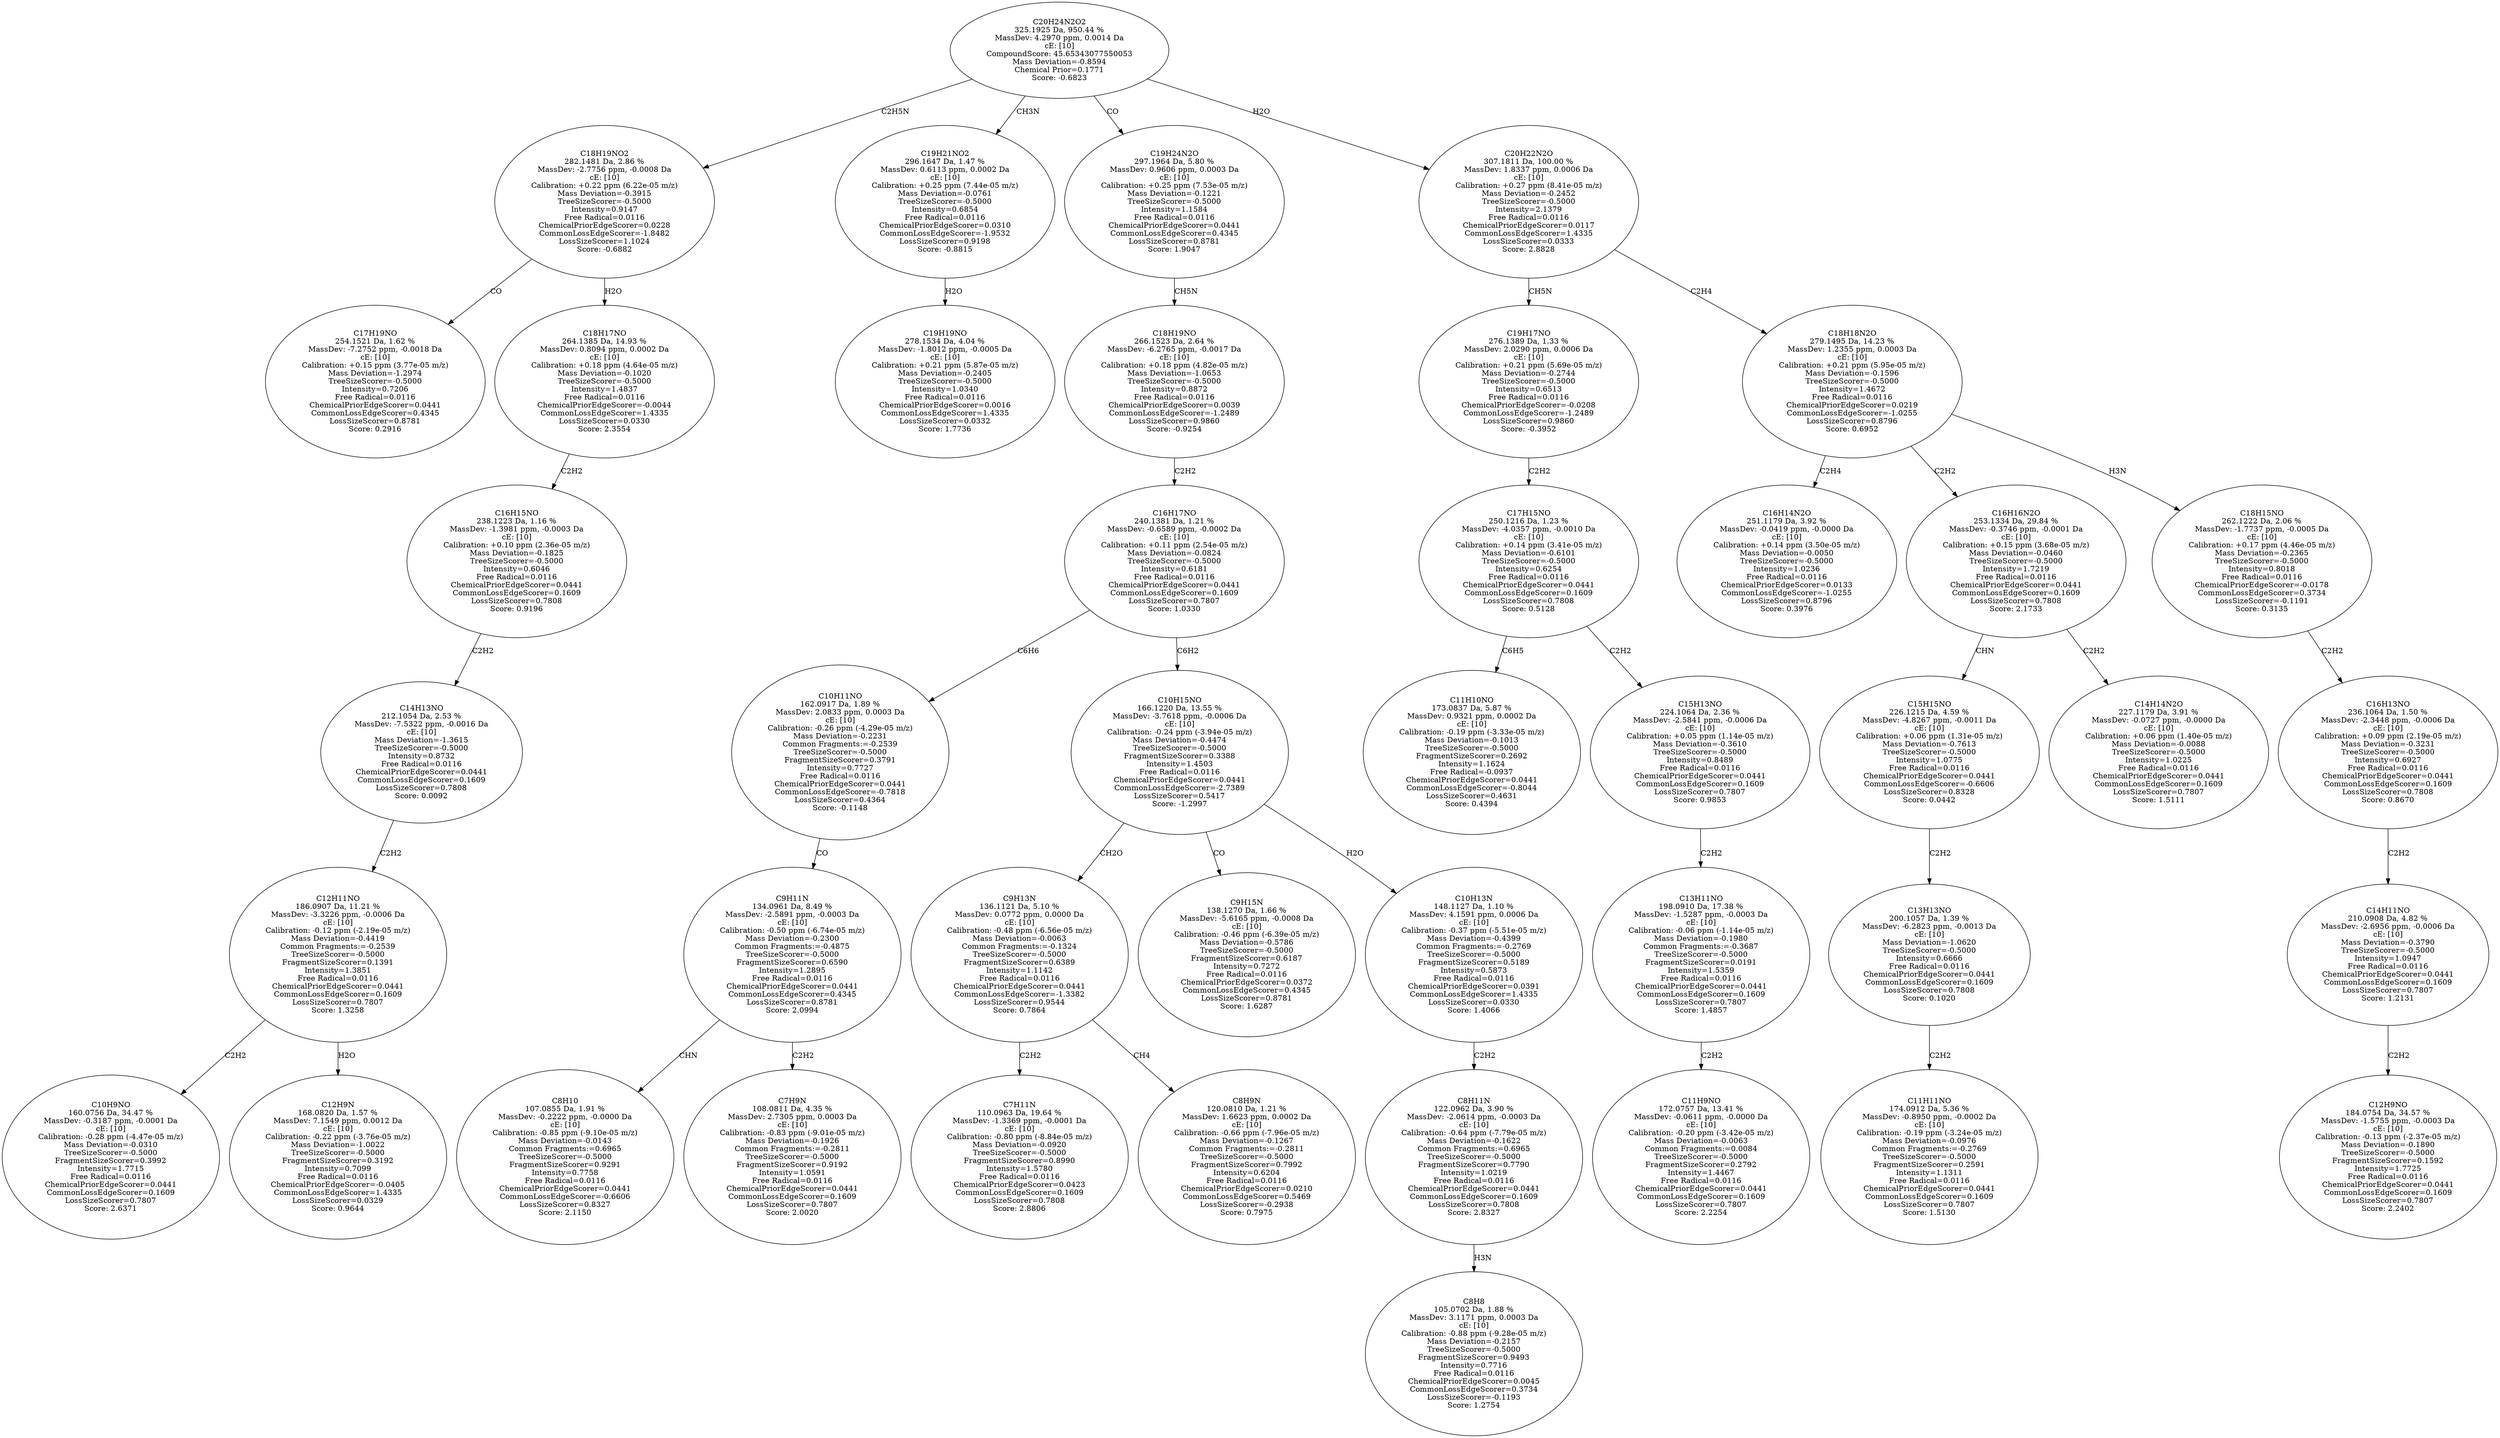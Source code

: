 strict digraph {
v1 [label="C17H19NO\n254.1521 Da, 1.62 %\nMassDev: -7.2752 ppm, -0.0018 Da\ncE: [10]\nCalibration: +0.15 ppm (3.77e-05 m/z)\nMass Deviation=-1.2974\nTreeSizeScorer=-0.5000\nIntensity=0.7206\nFree Radical=0.0116\nChemicalPriorEdgeScorer=0.0441\nCommonLossEdgeScorer=0.4345\nLossSizeScorer=0.8781\nScore: 0.2916"];
v2 [label="C10H9NO\n160.0756 Da, 34.47 %\nMassDev: -0.3187 ppm, -0.0001 Da\ncE: [10]\nCalibration: -0.28 ppm (-4.47e-05 m/z)\nMass Deviation=-0.0310\nTreeSizeScorer=-0.5000\nFragmentSizeScorer=0.3992\nIntensity=1.7715\nFree Radical=0.0116\nChemicalPriorEdgeScorer=0.0441\nCommonLossEdgeScorer=0.1609\nLossSizeScorer=0.7807\nScore: 2.6371"];
v3 [label="C12H9N\n168.0820 Da, 1.57 %\nMassDev: 7.1549 ppm, 0.0012 Da\ncE: [10]\nCalibration: -0.22 ppm (-3.76e-05 m/z)\nMass Deviation=-1.0022\nTreeSizeScorer=-0.5000\nFragmentSizeScorer=0.3192\nIntensity=0.7099\nFree Radical=0.0116\nChemicalPriorEdgeScorer=-0.0405\nCommonLossEdgeScorer=1.4335\nLossSizeScorer=0.0329\nScore: 0.9644"];
v4 [label="C12H11NO\n186.0907 Da, 11.21 %\nMassDev: -3.3226 ppm, -0.0006 Da\ncE: [10]\nCalibration: -0.12 ppm (-2.19e-05 m/z)\nMass Deviation=-0.4419\nCommon Fragments:=-0.2539\nTreeSizeScorer=-0.5000\nFragmentSizeScorer=0.1391\nIntensity=1.3851\nFree Radical=0.0116\nChemicalPriorEdgeScorer=0.0441\nCommonLossEdgeScorer=0.1609\nLossSizeScorer=0.7807\nScore: 1.3258"];
v5 [label="C14H13NO\n212.1054 Da, 2.53 %\nMassDev: -7.5322 ppm, -0.0016 Da\ncE: [10]\nMass Deviation=-1.3615\nTreeSizeScorer=-0.5000\nIntensity=0.8732\nFree Radical=0.0116\nChemicalPriorEdgeScorer=0.0441\nCommonLossEdgeScorer=0.1609\nLossSizeScorer=0.7808\nScore: 0.0092"];
v6 [label="C16H15NO\n238.1223 Da, 1.16 %\nMassDev: -1.3981 ppm, -0.0003 Da\ncE: [10]\nCalibration: +0.10 ppm (2.36e-05 m/z)\nMass Deviation=-0.1825\nTreeSizeScorer=-0.5000\nIntensity=0.6046\nFree Radical=0.0116\nChemicalPriorEdgeScorer=0.0441\nCommonLossEdgeScorer=0.1609\nLossSizeScorer=0.7808\nScore: 0.9196"];
v7 [label="C18H17NO\n264.1385 Da, 14.93 %\nMassDev: 0.8094 ppm, 0.0002 Da\ncE: [10]\nCalibration: +0.18 ppm (4.64e-05 m/z)\nMass Deviation=-0.1020\nTreeSizeScorer=-0.5000\nIntensity=1.4837\nFree Radical=0.0116\nChemicalPriorEdgeScorer=-0.0044\nCommonLossEdgeScorer=1.4335\nLossSizeScorer=0.0330\nScore: 2.3554"];
v8 [label="C18H19NO2\n282.1481 Da, 2.86 %\nMassDev: -2.7756 ppm, -0.0008 Da\ncE: [10]\nCalibration: +0.22 ppm (6.22e-05 m/z)\nMass Deviation=-0.3915\nTreeSizeScorer=-0.5000\nIntensity=0.9147\nFree Radical=0.0116\nChemicalPriorEdgeScorer=0.0228\nCommonLossEdgeScorer=-1.8482\nLossSizeScorer=1.1024\nScore: -0.6882"];
v9 [label="C19H19NO\n278.1534 Da, 4.04 %\nMassDev: -1.8012 ppm, -0.0005 Da\ncE: [10]\nCalibration: +0.21 ppm (5.87e-05 m/z)\nMass Deviation=-0.2405\nTreeSizeScorer=-0.5000\nIntensity=1.0340\nFree Radical=0.0116\nChemicalPriorEdgeScorer=0.0016\nCommonLossEdgeScorer=1.4335\nLossSizeScorer=0.0332\nScore: 1.7736"];
v10 [label="C19H21NO2\n296.1647 Da, 1.47 %\nMassDev: 0.6113 ppm, 0.0002 Da\ncE: [10]\nCalibration: +0.25 ppm (7.44e-05 m/z)\nMass Deviation=-0.0761\nTreeSizeScorer=-0.5000\nIntensity=0.6854\nFree Radical=0.0116\nChemicalPriorEdgeScorer=0.0310\nCommonLossEdgeScorer=-1.9532\nLossSizeScorer=0.9198\nScore: -0.8815"];
v11 [label="C8H10\n107.0855 Da, 1.91 %\nMassDev: -0.2222 ppm, -0.0000 Da\ncE: [10]\nCalibration: -0.85 ppm (-9.10e-05 m/z)\nMass Deviation=-0.0143\nCommon Fragments:=0.6965\nTreeSizeScorer=-0.5000\nFragmentSizeScorer=0.9291\nIntensity=0.7758\nFree Radical=0.0116\nChemicalPriorEdgeScorer=0.0441\nCommonLossEdgeScorer=-0.6606\nLossSizeScorer=0.8327\nScore: 2.1150"];
v12 [label="C7H9N\n108.0811 Da, 4.35 %\nMassDev: 2.7305 ppm, 0.0003 Da\ncE: [10]\nCalibration: -0.83 ppm (-9.01e-05 m/z)\nMass Deviation=-0.1926\nCommon Fragments:=-0.2811\nTreeSizeScorer=-0.5000\nFragmentSizeScorer=0.9192\nIntensity=1.0591\nFree Radical=0.0116\nChemicalPriorEdgeScorer=0.0441\nCommonLossEdgeScorer=0.1609\nLossSizeScorer=0.7807\nScore: 2.0020"];
v13 [label="C9H11N\n134.0961 Da, 8.49 %\nMassDev: -2.5891 ppm, -0.0003 Da\ncE: [10]\nCalibration: -0.50 ppm (-6.74e-05 m/z)\nMass Deviation=-0.2300\nCommon Fragments:=-0.4875\nTreeSizeScorer=-0.5000\nFragmentSizeScorer=0.6590\nIntensity=1.2895\nFree Radical=0.0116\nChemicalPriorEdgeScorer=0.0441\nCommonLossEdgeScorer=0.4345\nLossSizeScorer=0.8781\nScore: 2.0994"];
v14 [label="C10H11NO\n162.0917 Da, 1.89 %\nMassDev: 2.0833 ppm, 0.0003 Da\ncE: [10]\nCalibration: -0.26 ppm (-4.29e-05 m/z)\nMass Deviation=-0.2231\nCommon Fragments:=-0.2539\nTreeSizeScorer=-0.5000\nFragmentSizeScorer=0.3791\nIntensity=0.7727\nFree Radical=0.0116\nChemicalPriorEdgeScorer=0.0441\nCommonLossEdgeScorer=-0.7818\nLossSizeScorer=0.4364\nScore: -0.1148"];
v15 [label="C7H11N\n110.0963 Da, 19.64 %\nMassDev: -1.3369 ppm, -0.0001 Da\ncE: [10]\nCalibration: -0.80 ppm (-8.84e-05 m/z)\nMass Deviation=-0.0920\nTreeSizeScorer=-0.5000\nFragmentSizeScorer=0.8990\nIntensity=1.5780\nFree Radical=0.0116\nChemicalPriorEdgeScorer=0.0423\nCommonLossEdgeScorer=0.1609\nLossSizeScorer=0.7808\nScore: 2.8806"];
v16 [label="C8H9N\n120.0810 Da, 1.21 %\nMassDev: 1.6623 ppm, 0.0002 Da\ncE: [10]\nCalibration: -0.66 ppm (-7.96e-05 m/z)\nMass Deviation=-0.1267\nCommon Fragments:=-0.2811\nTreeSizeScorer=-0.5000\nFragmentSizeScorer=0.7992\nIntensity=0.6204\nFree Radical=0.0116\nChemicalPriorEdgeScorer=0.0210\nCommonLossEdgeScorer=0.5469\nLossSizeScorer=-0.2938\nScore: 0.7975"];
v17 [label="C9H13N\n136.1121 Da, 5.10 %\nMassDev: 0.0772 ppm, 0.0000 Da\ncE: [10]\nCalibration: -0.48 ppm (-6.56e-05 m/z)\nMass Deviation=-0.0063\nCommon Fragments:=-0.1324\nTreeSizeScorer=-0.5000\nFragmentSizeScorer=0.6389\nIntensity=1.1142\nFree Radical=0.0116\nChemicalPriorEdgeScorer=0.0441\nCommonLossEdgeScorer=-1.3382\nLossSizeScorer=0.9544\nScore: 0.7864"];
v18 [label="C9H15N\n138.1270 Da, 1.66 %\nMassDev: -5.6165 ppm, -0.0008 Da\ncE: [10]\nCalibration: -0.46 ppm (-6.39e-05 m/z)\nMass Deviation=-0.5786\nTreeSizeScorer=-0.5000\nFragmentSizeScorer=0.6187\nIntensity=0.7272\nFree Radical=0.0116\nChemicalPriorEdgeScorer=0.0372\nCommonLossEdgeScorer=0.4345\nLossSizeScorer=0.8781\nScore: 1.6287"];
v19 [label="C8H8\n105.0702 Da, 1.88 %\nMassDev: 3.1171 ppm, 0.0003 Da\ncE: [10]\nCalibration: -0.88 ppm (-9.28e-05 m/z)\nMass Deviation=-0.2157\nTreeSizeScorer=-0.5000\nFragmentSizeScorer=0.9493\nIntensity=0.7716\nFree Radical=0.0116\nChemicalPriorEdgeScorer=0.0045\nCommonLossEdgeScorer=0.3734\nLossSizeScorer=-0.1193\nScore: 1.2754"];
v20 [label="C8H11N\n122.0962 Da, 3.90 %\nMassDev: -2.0614 ppm, -0.0003 Da\ncE: [10]\nCalibration: -0.64 ppm (-7.79e-05 m/z)\nMass Deviation=-0.1622\nCommon Fragments:=0.6965\nTreeSizeScorer=-0.5000\nFragmentSizeScorer=0.7790\nIntensity=1.0219\nFree Radical=0.0116\nChemicalPriorEdgeScorer=0.0441\nCommonLossEdgeScorer=0.1609\nLossSizeScorer=0.7808\nScore: 2.8327"];
v21 [label="C10H13N\n148.1127 Da, 1.10 %\nMassDev: 4.1591 ppm, 0.0006 Da\ncE: [10]\nCalibration: -0.37 ppm (-5.51e-05 m/z)\nMass Deviation=-0.4399\nCommon Fragments:=-0.2769\nTreeSizeScorer=-0.5000\nFragmentSizeScorer=0.5189\nIntensity=0.5873\nFree Radical=0.0116\nChemicalPriorEdgeScorer=0.0391\nCommonLossEdgeScorer=1.4335\nLossSizeScorer=0.0330\nScore: 1.4066"];
v22 [label="C10H15NO\n166.1220 Da, 13.55 %\nMassDev: -3.7618 ppm, -0.0006 Da\ncE: [10]\nCalibration: -0.24 ppm (-3.94e-05 m/z)\nMass Deviation=-0.4474\nTreeSizeScorer=-0.5000\nFragmentSizeScorer=0.3388\nIntensity=1.4503\nFree Radical=0.0116\nChemicalPriorEdgeScorer=0.0441\nCommonLossEdgeScorer=-2.7389\nLossSizeScorer=0.5417\nScore: -1.2997"];
v23 [label="C16H17NO\n240.1381 Da, 1.21 %\nMassDev: -0.6589 ppm, -0.0002 Da\ncE: [10]\nCalibration: +0.11 ppm (2.54e-05 m/z)\nMass Deviation=-0.0824\nTreeSizeScorer=-0.5000\nIntensity=0.6181\nFree Radical=0.0116\nChemicalPriorEdgeScorer=0.0441\nCommonLossEdgeScorer=0.1609\nLossSizeScorer=0.7807\nScore: 1.0330"];
v24 [label="C18H19NO\n266.1523 Da, 2.64 %\nMassDev: -6.2765 ppm, -0.0017 Da\ncE: [10]\nCalibration: +0.18 ppm (4.82e-05 m/z)\nMass Deviation=-1.0653\nTreeSizeScorer=-0.5000\nIntensity=0.8872\nFree Radical=0.0116\nChemicalPriorEdgeScorer=0.0039\nCommonLossEdgeScorer=-1.2489\nLossSizeScorer=0.9860\nScore: -0.9254"];
v25 [label="C19H24N2O\n297.1964 Da, 5.80 %\nMassDev: 0.9606 ppm, 0.0003 Da\ncE: [10]\nCalibration: +0.25 ppm (7.53e-05 m/z)\nMass Deviation=-0.1221\nTreeSizeScorer=-0.5000\nIntensity=1.1584\nFree Radical=0.0116\nChemicalPriorEdgeScorer=0.0441\nCommonLossEdgeScorer=0.4345\nLossSizeScorer=0.8781\nScore: 1.9047"];
v26 [label="C11H10NO\n173.0837 Da, 5.87 %\nMassDev: 0.9321 ppm, 0.0002 Da\ncE: [10]\nCalibration: -0.19 ppm (-3.33e-05 m/z)\nMass Deviation=-0.1013\nTreeSizeScorer=-0.5000\nFragmentSizeScorer=0.2692\nIntensity=1.1624\nFree Radical=-0.0937\nChemicalPriorEdgeScorer=0.0441\nCommonLossEdgeScorer=-0.8044\nLossSizeScorer=0.4631\nScore: 0.4394"];
v27 [label="C11H9NO\n172.0757 Da, 13.41 %\nMassDev: -0.0611 ppm, -0.0000 Da\ncE: [10]\nCalibration: -0.20 ppm (-3.42e-05 m/z)\nMass Deviation=-0.0063\nCommon Fragments:=0.0084\nTreeSizeScorer=-0.5000\nFragmentSizeScorer=0.2792\nIntensity=1.4467\nFree Radical=0.0116\nChemicalPriorEdgeScorer=0.0441\nCommonLossEdgeScorer=0.1609\nLossSizeScorer=0.7807\nScore: 2.2254"];
v28 [label="C13H11NO\n198.0910 Da, 17.38 %\nMassDev: -1.5287 ppm, -0.0003 Da\ncE: [10]\nCalibration: -0.06 ppm (-1.14e-05 m/z)\nMass Deviation=-0.1980\nCommon Fragments:=-0.3687\nTreeSizeScorer=-0.5000\nFragmentSizeScorer=0.0191\nIntensity=1.5359\nFree Radical=0.0116\nChemicalPriorEdgeScorer=0.0441\nCommonLossEdgeScorer=0.1609\nLossSizeScorer=0.7807\nScore: 1.4857"];
v29 [label="C15H13NO\n224.1064 Da, 2.36 %\nMassDev: -2.5841 ppm, -0.0006 Da\ncE: [10]\nCalibration: +0.05 ppm (1.14e-05 m/z)\nMass Deviation=-0.3610\nTreeSizeScorer=-0.5000\nIntensity=0.8489\nFree Radical=0.0116\nChemicalPriorEdgeScorer=0.0441\nCommonLossEdgeScorer=0.1609\nLossSizeScorer=0.7807\nScore: 0.9853"];
v30 [label="C17H15NO\n250.1216 Da, 1.23 %\nMassDev: -4.0357 ppm, -0.0010 Da\ncE: [10]\nCalibration: +0.14 ppm (3.41e-05 m/z)\nMass Deviation=-0.6101\nTreeSizeScorer=-0.5000\nIntensity=0.6254\nFree Radical=0.0116\nChemicalPriorEdgeScorer=0.0441\nCommonLossEdgeScorer=0.1609\nLossSizeScorer=0.7808\nScore: 0.5128"];
v31 [label="C19H17NO\n276.1389 Da, 1.33 %\nMassDev: 2.0290 ppm, 0.0006 Da\ncE: [10]\nCalibration: +0.21 ppm (5.69e-05 m/z)\nMass Deviation=-0.2744\nTreeSizeScorer=-0.5000\nIntensity=0.6513\nFree Radical=0.0116\nChemicalPriorEdgeScorer=-0.0208\nCommonLossEdgeScorer=-1.2489\nLossSizeScorer=0.9860\nScore: -0.3952"];
v32 [label="C16H14N2O\n251.1179 Da, 3.92 %\nMassDev: -0.0419 ppm, -0.0000 Da\ncE: [10]\nCalibration: +0.14 ppm (3.50e-05 m/z)\nMass Deviation=-0.0050\nTreeSizeScorer=-0.5000\nIntensity=1.0236\nFree Radical=0.0116\nChemicalPriorEdgeScorer=0.0133\nCommonLossEdgeScorer=-1.0255\nLossSizeScorer=0.8796\nScore: 0.3976"];
v33 [label="C11H11NO\n174.0912 Da, 5.36 %\nMassDev: -0.8950 ppm, -0.0002 Da\ncE: [10]\nCalibration: -0.19 ppm (-3.24e-05 m/z)\nMass Deviation=-0.0976\nCommon Fragments:=-0.2769\nTreeSizeScorer=-0.5000\nFragmentSizeScorer=0.2591\nIntensity=1.1311\nFree Radical=0.0116\nChemicalPriorEdgeScorer=0.0441\nCommonLossEdgeScorer=0.1609\nLossSizeScorer=0.7807\nScore: 1.5130"];
v34 [label="C13H13NO\n200.1057 Da, 1.39 %\nMassDev: -6.2823 ppm, -0.0013 Da\ncE: [10]\nMass Deviation=-1.0620\nTreeSizeScorer=-0.5000\nIntensity=0.6666\nFree Radical=0.0116\nChemicalPriorEdgeScorer=0.0441\nCommonLossEdgeScorer=0.1609\nLossSizeScorer=0.7808\nScore: 0.1020"];
v35 [label="C15H15NO\n226.1215 Da, 4.59 %\nMassDev: -4.8267 ppm, -0.0011 Da\ncE: [10]\nCalibration: +0.06 ppm (1.31e-05 m/z)\nMass Deviation=-0.7613\nTreeSizeScorer=-0.5000\nIntensity=1.0775\nFree Radical=0.0116\nChemicalPriorEdgeScorer=0.0441\nCommonLossEdgeScorer=-0.6606\nLossSizeScorer=0.8328\nScore: 0.0442"];
v36 [label="C14H14N2O\n227.1179 Da, 3.91 %\nMassDev: -0.0727 ppm, -0.0000 Da\ncE: [10]\nCalibration: +0.06 ppm (1.40e-05 m/z)\nMass Deviation=-0.0088\nTreeSizeScorer=-0.5000\nIntensity=1.0225\nFree Radical=0.0116\nChemicalPriorEdgeScorer=0.0441\nCommonLossEdgeScorer=0.1609\nLossSizeScorer=0.7807\nScore: 1.5111"];
v37 [label="C16H16N2O\n253.1334 Da, 29.84 %\nMassDev: -0.3746 ppm, -0.0001 Da\ncE: [10]\nCalibration: +0.15 ppm (3.68e-05 m/z)\nMass Deviation=-0.0460\nTreeSizeScorer=-0.5000\nIntensity=1.7219\nFree Radical=0.0116\nChemicalPriorEdgeScorer=0.0441\nCommonLossEdgeScorer=0.1609\nLossSizeScorer=0.7808\nScore: 2.1733"];
v38 [label="C12H9NO\n184.0754 Da, 34.57 %\nMassDev: -1.5755 ppm, -0.0003 Da\ncE: [10]\nCalibration: -0.13 ppm (-2.37e-05 m/z)\nMass Deviation=-0.1890\nTreeSizeScorer=-0.5000\nFragmentSizeScorer=0.1592\nIntensity=1.7725\nFree Radical=0.0116\nChemicalPriorEdgeScorer=0.0441\nCommonLossEdgeScorer=0.1609\nLossSizeScorer=0.7807\nScore: 2.2402"];
v39 [label="C14H11NO\n210.0908 Da, 4.82 %\nMassDev: -2.6956 ppm, -0.0006 Da\ncE: [10]\nMass Deviation=-0.3790\nTreeSizeScorer=-0.5000\nIntensity=1.0947\nFree Radical=0.0116\nChemicalPriorEdgeScorer=0.0441\nCommonLossEdgeScorer=0.1609\nLossSizeScorer=0.7807\nScore: 1.2131"];
v40 [label="C16H13NO\n236.1064 Da, 1.50 %\nMassDev: -2.3448 ppm, -0.0006 Da\ncE: [10]\nCalibration: +0.09 ppm (2.19e-05 m/z)\nMass Deviation=-0.3231\nTreeSizeScorer=-0.5000\nIntensity=0.6927\nFree Radical=0.0116\nChemicalPriorEdgeScorer=0.0441\nCommonLossEdgeScorer=0.1609\nLossSizeScorer=0.7808\nScore: 0.8670"];
v41 [label="C18H15NO\n262.1222 Da, 2.06 %\nMassDev: -1.7737 ppm, -0.0005 Da\ncE: [10]\nCalibration: +0.17 ppm (4.46e-05 m/z)\nMass Deviation=-0.2365\nTreeSizeScorer=-0.5000\nIntensity=0.8018\nFree Radical=0.0116\nChemicalPriorEdgeScorer=-0.0178\nCommonLossEdgeScorer=0.3734\nLossSizeScorer=-0.1191\nScore: 0.3135"];
v42 [label="C18H18N2O\n279.1495 Da, 14.23 %\nMassDev: 1.2355 ppm, 0.0003 Da\ncE: [10]\nCalibration: +0.21 ppm (5.95e-05 m/z)\nMass Deviation=-0.1596\nTreeSizeScorer=-0.5000\nIntensity=1.4672\nFree Radical=0.0116\nChemicalPriorEdgeScorer=0.0219\nCommonLossEdgeScorer=-1.0255\nLossSizeScorer=0.8796\nScore: 0.6952"];
v43 [label="C20H22N2O\n307.1811 Da, 100.00 %\nMassDev: 1.8337 ppm, 0.0006 Da\ncE: [10]\nCalibration: +0.27 ppm (8.41e-05 m/z)\nMass Deviation=-0.2452\nTreeSizeScorer=-0.5000\nIntensity=2.1379\nFree Radical=0.0116\nChemicalPriorEdgeScorer=0.0117\nCommonLossEdgeScorer=1.4335\nLossSizeScorer=0.0333\nScore: 2.8828"];
v44 [label="C20H24N2O2\n325.1925 Da, 950.44 %\nMassDev: 4.2970 ppm, 0.0014 Da\ncE: [10]\nCompoundScore: 45.65343077550053\nMass Deviation=-0.8594\nChemical Prior=0.1771\nScore: -0.6823"];
v8 -> v1 [label="CO"];
v4 -> v2 [label="C2H2"];
v4 -> v3 [label="H2O"];
v5 -> v4 [label="C2H2"];
v6 -> v5 [label="C2H2"];
v7 -> v6 [label="C2H2"];
v8 -> v7 [label="H2O"];
v44 -> v8 [label="C2H5N"];
v10 -> v9 [label="H2O"];
v44 -> v10 [label="CH3N"];
v13 -> v11 [label="CHN"];
v13 -> v12 [label="C2H2"];
v14 -> v13 [label="CO"];
v23 -> v14 [label="C6H6"];
v17 -> v15 [label="C2H2"];
v17 -> v16 [label="CH4"];
v22 -> v17 [label="CH2O"];
v22 -> v18 [label="CO"];
v20 -> v19 [label="H3N"];
v21 -> v20 [label="C2H2"];
v22 -> v21 [label="H2O"];
v23 -> v22 [label="C6H2"];
v24 -> v23 [label="C2H2"];
v25 -> v24 [label="CH5N"];
v44 -> v25 [label="CO"];
v30 -> v26 [label="C6H5"];
v28 -> v27 [label="C2H2"];
v29 -> v28 [label="C2H2"];
v30 -> v29 [label="C2H2"];
v31 -> v30 [label="C2H2"];
v43 -> v31 [label="CH5N"];
v42 -> v32 [label="C2H4"];
v34 -> v33 [label="C2H2"];
v35 -> v34 [label="C2H2"];
v37 -> v35 [label="CHN"];
v37 -> v36 [label="C2H2"];
v42 -> v37 [label="C2H2"];
v39 -> v38 [label="C2H2"];
v40 -> v39 [label="C2H2"];
v41 -> v40 [label="C2H2"];
v42 -> v41 [label="H3N"];
v43 -> v42 [label="C2H4"];
v44 -> v43 [label="H2O"];
}